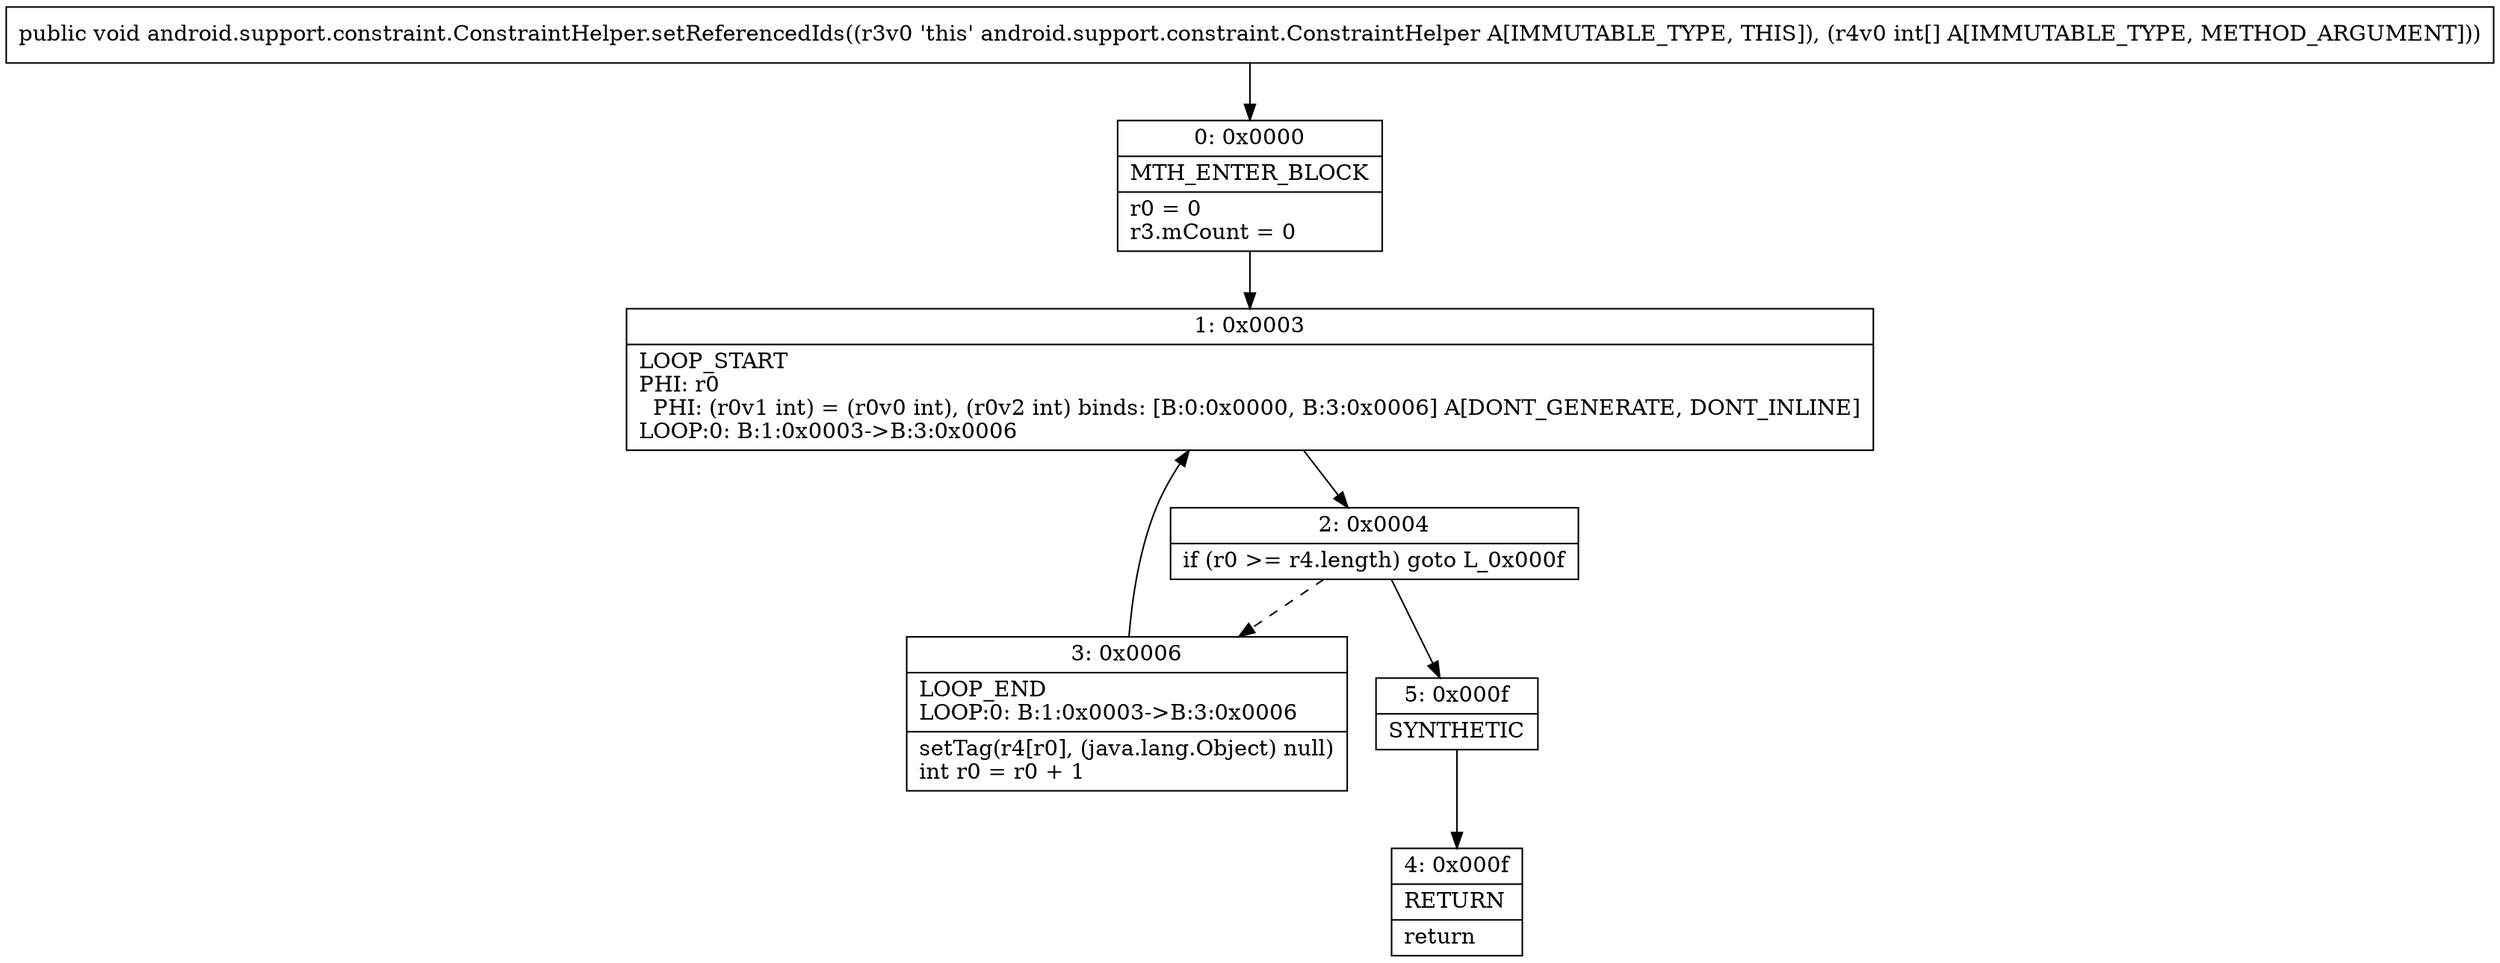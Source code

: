 digraph "CFG forandroid.support.constraint.ConstraintHelper.setReferencedIds([I)V" {
Node_0 [shape=record,label="{0\:\ 0x0000|MTH_ENTER_BLOCK\l|r0 = 0\lr3.mCount = 0\l}"];
Node_1 [shape=record,label="{1\:\ 0x0003|LOOP_START\lPHI: r0 \l  PHI: (r0v1 int) = (r0v0 int), (r0v2 int) binds: [B:0:0x0000, B:3:0x0006] A[DONT_GENERATE, DONT_INLINE]\lLOOP:0: B:1:0x0003\-\>B:3:0x0006\l}"];
Node_2 [shape=record,label="{2\:\ 0x0004|if (r0 \>= r4.length) goto L_0x000f\l}"];
Node_3 [shape=record,label="{3\:\ 0x0006|LOOP_END\lLOOP:0: B:1:0x0003\-\>B:3:0x0006\l|setTag(r4[r0], (java.lang.Object) null)\lint r0 = r0 + 1\l}"];
Node_4 [shape=record,label="{4\:\ 0x000f|RETURN\l|return\l}"];
Node_5 [shape=record,label="{5\:\ 0x000f|SYNTHETIC\l}"];
MethodNode[shape=record,label="{public void android.support.constraint.ConstraintHelper.setReferencedIds((r3v0 'this' android.support.constraint.ConstraintHelper A[IMMUTABLE_TYPE, THIS]), (r4v0 int[] A[IMMUTABLE_TYPE, METHOD_ARGUMENT])) }"];
MethodNode -> Node_0;
Node_0 -> Node_1;
Node_1 -> Node_2;
Node_2 -> Node_3[style=dashed];
Node_2 -> Node_5;
Node_3 -> Node_1;
Node_5 -> Node_4;
}

